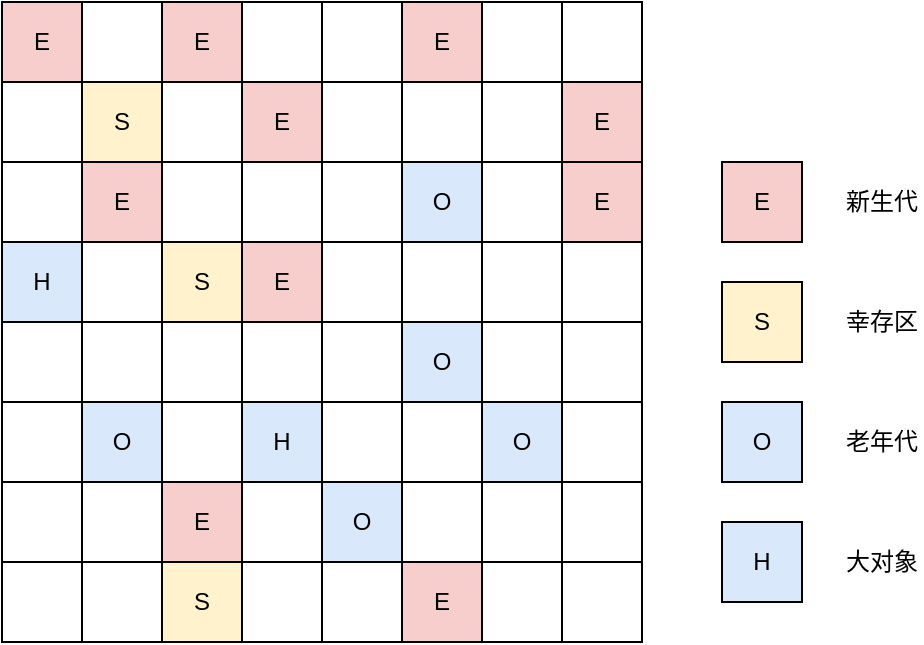 <mxfile version="14.4.3" type="device"><diagram id="3xbhq3xHvgPukBZomeEN" name="第 1 页"><mxGraphModel dx="1086" dy="806" grid="1" gridSize="10" guides="1" tooltips="1" connect="1" arrows="1" fold="1" page="1" pageScale="1" pageWidth="827" pageHeight="1169" math="0" shadow="0"><root><mxCell id="0"/><mxCell id="1" parent="0"/><mxCell id="peZIHc4240cxKIiZkaMp-2" value="" style="whiteSpace=wrap;html=1;aspect=fixed;" parent="1" vertex="1"><mxGeometry x="160" y="240" width="40" height="40" as="geometry"/></mxCell><mxCell id="peZIHc4240cxKIiZkaMp-4" value="" style="whiteSpace=wrap;html=1;aspect=fixed;" parent="1" vertex="1"><mxGeometry x="240" y="240" width="40" height="40" as="geometry"/></mxCell><mxCell id="peZIHc4240cxKIiZkaMp-5" value="" style="whiteSpace=wrap;html=1;aspect=fixed;" parent="1" vertex="1"><mxGeometry x="280" y="240" width="40" height="40" as="geometry"/></mxCell><mxCell id="peZIHc4240cxKIiZkaMp-7" value="" style="whiteSpace=wrap;html=1;aspect=fixed;" parent="1" vertex="1"><mxGeometry x="360" y="240" width="40" height="40" as="geometry"/></mxCell><mxCell id="peZIHc4240cxKIiZkaMp-8" value="" style="whiteSpace=wrap;html=1;aspect=fixed;" parent="1" vertex="1"><mxGeometry x="400" y="240" width="40" height="40" as="geometry"/></mxCell><mxCell id="peZIHc4240cxKIiZkaMp-9" value="" style="whiteSpace=wrap;html=1;aspect=fixed;" parent="1" vertex="1"><mxGeometry x="120" y="280" width="40" height="40" as="geometry"/></mxCell><mxCell id="peZIHc4240cxKIiZkaMp-11" value="" style="whiteSpace=wrap;html=1;aspect=fixed;" parent="1" vertex="1"><mxGeometry x="200" y="280" width="40" height="40" as="geometry"/></mxCell><mxCell id="peZIHc4240cxKIiZkaMp-13" value="" style="whiteSpace=wrap;html=1;aspect=fixed;" parent="1" vertex="1"><mxGeometry x="280" y="280" width="40" height="40" as="geometry"/></mxCell><mxCell id="peZIHc4240cxKIiZkaMp-14" value="" style="whiteSpace=wrap;html=1;aspect=fixed;" parent="1" vertex="1"><mxGeometry x="320" y="280" width="40" height="40" as="geometry"/></mxCell><mxCell id="peZIHc4240cxKIiZkaMp-15" value="" style="whiteSpace=wrap;html=1;aspect=fixed;" parent="1" vertex="1"><mxGeometry x="360" y="280" width="40" height="40" as="geometry"/></mxCell><mxCell id="peZIHc4240cxKIiZkaMp-17" value="" style="whiteSpace=wrap;html=1;aspect=fixed;" parent="1" vertex="1"><mxGeometry x="120" y="320" width="40" height="40" as="geometry"/></mxCell><mxCell id="peZIHc4240cxKIiZkaMp-19" value="" style="whiteSpace=wrap;html=1;aspect=fixed;" parent="1" vertex="1"><mxGeometry x="200" y="320" width="40" height="40" as="geometry"/></mxCell><mxCell id="peZIHc4240cxKIiZkaMp-20" value="" style="whiteSpace=wrap;html=1;aspect=fixed;" parent="1" vertex="1"><mxGeometry x="240" y="320" width="40" height="40" as="geometry"/></mxCell><mxCell id="peZIHc4240cxKIiZkaMp-21" value="" style="whiteSpace=wrap;html=1;aspect=fixed;" parent="1" vertex="1"><mxGeometry x="280" y="320" width="40" height="40" as="geometry"/></mxCell><mxCell id="peZIHc4240cxKIiZkaMp-23" value="" style="whiteSpace=wrap;html=1;aspect=fixed;" parent="1" vertex="1"><mxGeometry x="360" y="320" width="40" height="40" as="geometry"/></mxCell><mxCell id="peZIHc4240cxKIiZkaMp-26" value="" style="whiteSpace=wrap;html=1;aspect=fixed;" parent="1" vertex="1"><mxGeometry x="160" y="360" width="40" height="40" as="geometry"/></mxCell><mxCell id="peZIHc4240cxKIiZkaMp-29" value="" style="whiteSpace=wrap;html=1;aspect=fixed;" parent="1" vertex="1"><mxGeometry x="280" y="360" width="40" height="40" as="geometry"/></mxCell><mxCell id="peZIHc4240cxKIiZkaMp-30" value="" style="whiteSpace=wrap;html=1;aspect=fixed;" parent="1" vertex="1"><mxGeometry x="320" y="360" width="40" height="40" as="geometry"/></mxCell><mxCell id="peZIHc4240cxKIiZkaMp-31" value="" style="whiteSpace=wrap;html=1;aspect=fixed;" parent="1" vertex="1"><mxGeometry x="360" y="360" width="40" height="40" as="geometry"/></mxCell><mxCell id="peZIHc4240cxKIiZkaMp-32" value="" style="whiteSpace=wrap;html=1;aspect=fixed;" parent="1" vertex="1"><mxGeometry x="400" y="360" width="40" height="40" as="geometry"/></mxCell><mxCell id="peZIHc4240cxKIiZkaMp-33" value="" style="whiteSpace=wrap;html=1;aspect=fixed;" parent="1" vertex="1"><mxGeometry x="120" y="400" width="40" height="40" as="geometry"/></mxCell><mxCell id="peZIHc4240cxKIiZkaMp-34" value="" style="whiteSpace=wrap;html=1;aspect=fixed;" parent="1" vertex="1"><mxGeometry x="160" y="400" width="40" height="40" as="geometry"/></mxCell><mxCell id="peZIHc4240cxKIiZkaMp-35" value="" style="whiteSpace=wrap;html=1;aspect=fixed;" parent="1" vertex="1"><mxGeometry x="200" y="400" width="40" height="40" as="geometry"/></mxCell><mxCell id="peZIHc4240cxKIiZkaMp-36" value="" style="whiteSpace=wrap;html=1;aspect=fixed;" parent="1" vertex="1"><mxGeometry x="240" y="400" width="40" height="40" as="geometry"/></mxCell><mxCell id="peZIHc4240cxKIiZkaMp-37" value="" style="whiteSpace=wrap;html=1;aspect=fixed;" parent="1" vertex="1"><mxGeometry x="280" y="400" width="40" height="40" as="geometry"/></mxCell><mxCell id="peZIHc4240cxKIiZkaMp-39" value="" style="whiteSpace=wrap;html=1;aspect=fixed;" parent="1" vertex="1"><mxGeometry x="360" y="400" width="40" height="40" as="geometry"/></mxCell><mxCell id="peZIHc4240cxKIiZkaMp-40" value="" style="whiteSpace=wrap;html=1;aspect=fixed;" parent="1" vertex="1"><mxGeometry x="400" y="400" width="40" height="40" as="geometry"/></mxCell><mxCell id="peZIHc4240cxKIiZkaMp-41" value="" style="whiteSpace=wrap;html=1;aspect=fixed;" parent="1" vertex="1"><mxGeometry x="120" y="440" width="40" height="40" as="geometry"/></mxCell><mxCell id="peZIHc4240cxKIiZkaMp-43" value="" style="whiteSpace=wrap;html=1;aspect=fixed;" parent="1" vertex="1"><mxGeometry x="200" y="440" width="40" height="40" as="geometry"/></mxCell><mxCell id="peZIHc4240cxKIiZkaMp-45" value="" style="whiteSpace=wrap;html=1;aspect=fixed;" parent="1" vertex="1"><mxGeometry x="280" y="440" width="40" height="40" as="geometry"/></mxCell><mxCell id="peZIHc4240cxKIiZkaMp-46" value="" style="whiteSpace=wrap;html=1;aspect=fixed;" parent="1" vertex="1"><mxGeometry x="320" y="440" width="40" height="40" as="geometry"/></mxCell><mxCell id="peZIHc4240cxKIiZkaMp-48" value="" style="whiteSpace=wrap;html=1;aspect=fixed;" parent="1" vertex="1"><mxGeometry x="400" y="440" width="40" height="40" as="geometry"/></mxCell><mxCell id="peZIHc4240cxKIiZkaMp-49" value="" style="whiteSpace=wrap;html=1;aspect=fixed;" parent="1" vertex="1"><mxGeometry x="120" y="480" width="40" height="40" as="geometry"/></mxCell><mxCell id="peZIHc4240cxKIiZkaMp-50" value="" style="whiteSpace=wrap;html=1;aspect=fixed;" parent="1" vertex="1"><mxGeometry x="160" y="480" width="40" height="40" as="geometry"/></mxCell><mxCell id="peZIHc4240cxKIiZkaMp-52" value="" style="whiteSpace=wrap;html=1;aspect=fixed;" parent="1" vertex="1"><mxGeometry x="240" y="480" width="40" height="40" as="geometry"/></mxCell><mxCell id="peZIHc4240cxKIiZkaMp-54" value="" style="whiteSpace=wrap;html=1;aspect=fixed;" parent="1" vertex="1"><mxGeometry x="320" y="480" width="40" height="40" as="geometry"/></mxCell><mxCell id="peZIHc4240cxKIiZkaMp-55" value="" style="whiteSpace=wrap;html=1;aspect=fixed;" parent="1" vertex="1"><mxGeometry x="360" y="480" width="40" height="40" as="geometry"/></mxCell><mxCell id="peZIHc4240cxKIiZkaMp-56" value="" style="whiteSpace=wrap;html=1;aspect=fixed;" parent="1" vertex="1"><mxGeometry x="400" y="480" width="40" height="40" as="geometry"/></mxCell><mxCell id="peZIHc4240cxKIiZkaMp-57" value="" style="whiteSpace=wrap;html=1;aspect=fixed;" parent="1" vertex="1"><mxGeometry x="120" y="520" width="40" height="40" as="geometry"/></mxCell><mxCell id="peZIHc4240cxKIiZkaMp-58" value="" style="whiteSpace=wrap;html=1;aspect=fixed;" parent="1" vertex="1"><mxGeometry x="160" y="520" width="40" height="40" as="geometry"/></mxCell><mxCell id="peZIHc4240cxKIiZkaMp-60" value="" style="whiteSpace=wrap;html=1;aspect=fixed;" parent="1" vertex="1"><mxGeometry x="240" y="520" width="40" height="40" as="geometry"/></mxCell><mxCell id="peZIHc4240cxKIiZkaMp-61" value="" style="whiteSpace=wrap;html=1;aspect=fixed;" parent="1" vertex="1"><mxGeometry x="280" y="520" width="40" height="40" as="geometry"/></mxCell><mxCell id="peZIHc4240cxKIiZkaMp-63" value="" style="whiteSpace=wrap;html=1;aspect=fixed;" parent="1" vertex="1"><mxGeometry x="360" y="520" width="40" height="40" as="geometry"/></mxCell><mxCell id="peZIHc4240cxKIiZkaMp-64" value="" style="whiteSpace=wrap;html=1;aspect=fixed;" parent="1" vertex="1"><mxGeometry x="400" y="520" width="40" height="40" as="geometry"/></mxCell><mxCell id="peZIHc4240cxKIiZkaMp-65" value="O" style="whiteSpace=wrap;html=1;aspect=fixed;fillColor=#dae8fc;" parent="1" vertex="1"><mxGeometry x="480" y="440" width="40" height="40" as="geometry"/></mxCell><mxCell id="peZIHc4240cxKIiZkaMp-66" value="H" style="whiteSpace=wrap;html=1;aspect=fixed;fillColor=#dae8fc;" parent="1" vertex="1"><mxGeometry x="480" y="500" width="40" height="40" as="geometry"/></mxCell><mxCell id="peZIHc4240cxKIiZkaMp-67" value="E" style="whiteSpace=wrap;html=1;aspect=fixed;fillColor=#f8cecc;" parent="1" vertex="1"><mxGeometry x="480" y="320" width="40" height="40" as="geometry"/></mxCell><mxCell id="peZIHc4240cxKIiZkaMp-68" value="S" style="whiteSpace=wrap;html=1;aspect=fixed;fillColor=#fff2cc;" parent="1" vertex="1"><mxGeometry x="480" y="380" width="40" height="40" as="geometry"/></mxCell><mxCell id="peZIHc4240cxKIiZkaMp-69" value="新生代" style="text;html=1;strokeColor=none;fillColor=none;align=center;verticalAlign=middle;whiteSpace=wrap;rounded=0;" parent="1" vertex="1"><mxGeometry x="540" y="330" width="40" height="20" as="geometry"/></mxCell><mxCell id="peZIHc4240cxKIiZkaMp-70" value="幸存区" style="text;html=1;strokeColor=none;fillColor=none;align=center;verticalAlign=middle;whiteSpace=wrap;rounded=0;" parent="1" vertex="1"><mxGeometry x="540" y="390" width="40" height="20" as="geometry"/></mxCell><mxCell id="peZIHc4240cxKIiZkaMp-71" value="老年代" style="text;html=1;strokeColor=none;fillColor=none;align=center;verticalAlign=middle;whiteSpace=wrap;rounded=0;" parent="1" vertex="1"><mxGeometry x="540" y="450" width="40" height="20" as="geometry"/></mxCell><mxCell id="peZIHc4240cxKIiZkaMp-72" value="大对象" style="text;html=1;strokeColor=none;fillColor=none;align=center;verticalAlign=middle;whiteSpace=wrap;rounded=0;" parent="1" vertex="1"><mxGeometry x="540" y="510" width="40" height="20" as="geometry"/></mxCell><mxCell id="peZIHc4240cxKIiZkaMp-73" value="E" style="whiteSpace=wrap;html=1;aspect=fixed;fillColor=#f8cecc;" parent="1" vertex="1"><mxGeometry x="320" y="240" width="40" height="40" as="geometry"/></mxCell><mxCell id="peZIHc4240cxKIiZkaMp-74" value="E" style="whiteSpace=wrap;html=1;aspect=fixed;fillColor=#f8cecc;" parent="1" vertex="1"><mxGeometry x="200" y="240" width="40" height="40" as="geometry"/></mxCell><mxCell id="peZIHc4240cxKIiZkaMp-75" value="E" style="whiteSpace=wrap;html=1;aspect=fixed;fillColor=#f8cecc;" parent="1" vertex="1"><mxGeometry x="120" y="240" width="40" height="40" as="geometry"/></mxCell><mxCell id="peZIHc4240cxKIiZkaMp-76" value="E" style="whiteSpace=wrap;html=1;aspect=fixed;fillColor=#f8cecc;" parent="1" vertex="1"><mxGeometry x="320" y="520" width="40" height="40" as="geometry"/></mxCell><mxCell id="peZIHc4240cxKIiZkaMp-77" value="E" style="whiteSpace=wrap;html=1;aspect=fixed;fillColor=#f8cecc;" parent="1" vertex="1"><mxGeometry x="200" y="480" width="40" height="40" as="geometry"/></mxCell><mxCell id="peZIHc4240cxKIiZkaMp-78" value="E" style="whiteSpace=wrap;html=1;aspect=fixed;fillColor=#f8cecc;" parent="1" vertex="1"><mxGeometry x="240" y="280" width="40" height="40" as="geometry"/></mxCell><mxCell id="peZIHc4240cxKIiZkaMp-79" value="E" style="whiteSpace=wrap;html=1;aspect=fixed;fillColor=#f8cecc;" parent="1" vertex="1"><mxGeometry x="160" y="320" width="40" height="40" as="geometry"/></mxCell><mxCell id="peZIHc4240cxKIiZkaMp-80" value="E" style="whiteSpace=wrap;html=1;aspect=fixed;fillColor=#f8cecc;" parent="1" vertex="1"><mxGeometry x="240" y="360" width="40" height="40" as="geometry"/></mxCell><mxCell id="peZIHc4240cxKIiZkaMp-81" value="S" style="whiteSpace=wrap;html=1;aspect=fixed;fillColor=#fff2cc;" parent="1" vertex="1"><mxGeometry x="160" y="280" width="40" height="40" as="geometry"/></mxCell><mxCell id="peZIHc4240cxKIiZkaMp-82" value="S" style="whiteSpace=wrap;html=1;aspect=fixed;fillColor=#fff2cc;" parent="1" vertex="1"><mxGeometry x="200" y="360" width="40" height="40" as="geometry"/></mxCell><mxCell id="peZIHc4240cxKIiZkaMp-83" value="S" style="whiteSpace=wrap;html=1;aspect=fixed;fillColor=#fff2cc;" parent="1" vertex="1"><mxGeometry x="200" y="520" width="40" height="40" as="geometry"/></mxCell><mxCell id="peZIHc4240cxKIiZkaMp-84" value="O" style="whiteSpace=wrap;html=1;aspect=fixed;fillColor=#dae8fc;" parent="1" vertex="1"><mxGeometry x="320" y="320" width="40" height="40" as="geometry"/></mxCell><mxCell id="peZIHc4240cxKIiZkaMp-85" value="O" style="whiteSpace=wrap;html=1;aspect=fixed;fillColor=#dae8fc;" parent="1" vertex="1"><mxGeometry x="320" y="400" width="40" height="40" as="geometry"/></mxCell><mxCell id="peZIHc4240cxKIiZkaMp-86" value="O" style="whiteSpace=wrap;html=1;aspect=fixed;fillColor=#dae8fc;" parent="1" vertex="1"><mxGeometry x="280" y="480" width="40" height="40" as="geometry"/></mxCell><mxCell id="peZIHc4240cxKIiZkaMp-87" value="O" style="whiteSpace=wrap;html=1;aspect=fixed;fillColor=#dae8fc;" parent="1" vertex="1"><mxGeometry x="160" y="440" width="40" height="40" as="geometry"/></mxCell><mxCell id="peZIHc4240cxKIiZkaMp-88" value="E" style="whiteSpace=wrap;html=1;aspect=fixed;fillColor=#f8cecc;" parent="1" vertex="1"><mxGeometry x="400" y="280" width="40" height="40" as="geometry"/></mxCell><mxCell id="peZIHc4240cxKIiZkaMp-89" value="E" style="whiteSpace=wrap;html=1;aspect=fixed;fillColor=#f8cecc;" parent="1" vertex="1"><mxGeometry x="400" y="320" width="40" height="40" as="geometry"/></mxCell><mxCell id="peZIHc4240cxKIiZkaMp-90" value="O" style="whiteSpace=wrap;html=1;aspect=fixed;fillColor=#dae8fc;" parent="1" vertex="1"><mxGeometry x="360" y="440" width="40" height="40" as="geometry"/></mxCell><mxCell id="peZIHc4240cxKIiZkaMp-91" value="H" style="whiteSpace=wrap;html=1;aspect=fixed;fillColor=#dae8fc;" parent="1" vertex="1"><mxGeometry x="240" y="440" width="40" height="40" as="geometry"/></mxCell><mxCell id="peZIHc4240cxKIiZkaMp-92" value="H" style="whiteSpace=wrap;html=1;aspect=fixed;fillColor=#dae8fc;" parent="1" vertex="1"><mxGeometry x="120" y="360" width="40" height="40" as="geometry"/></mxCell></root></mxGraphModel></diagram></mxfile>